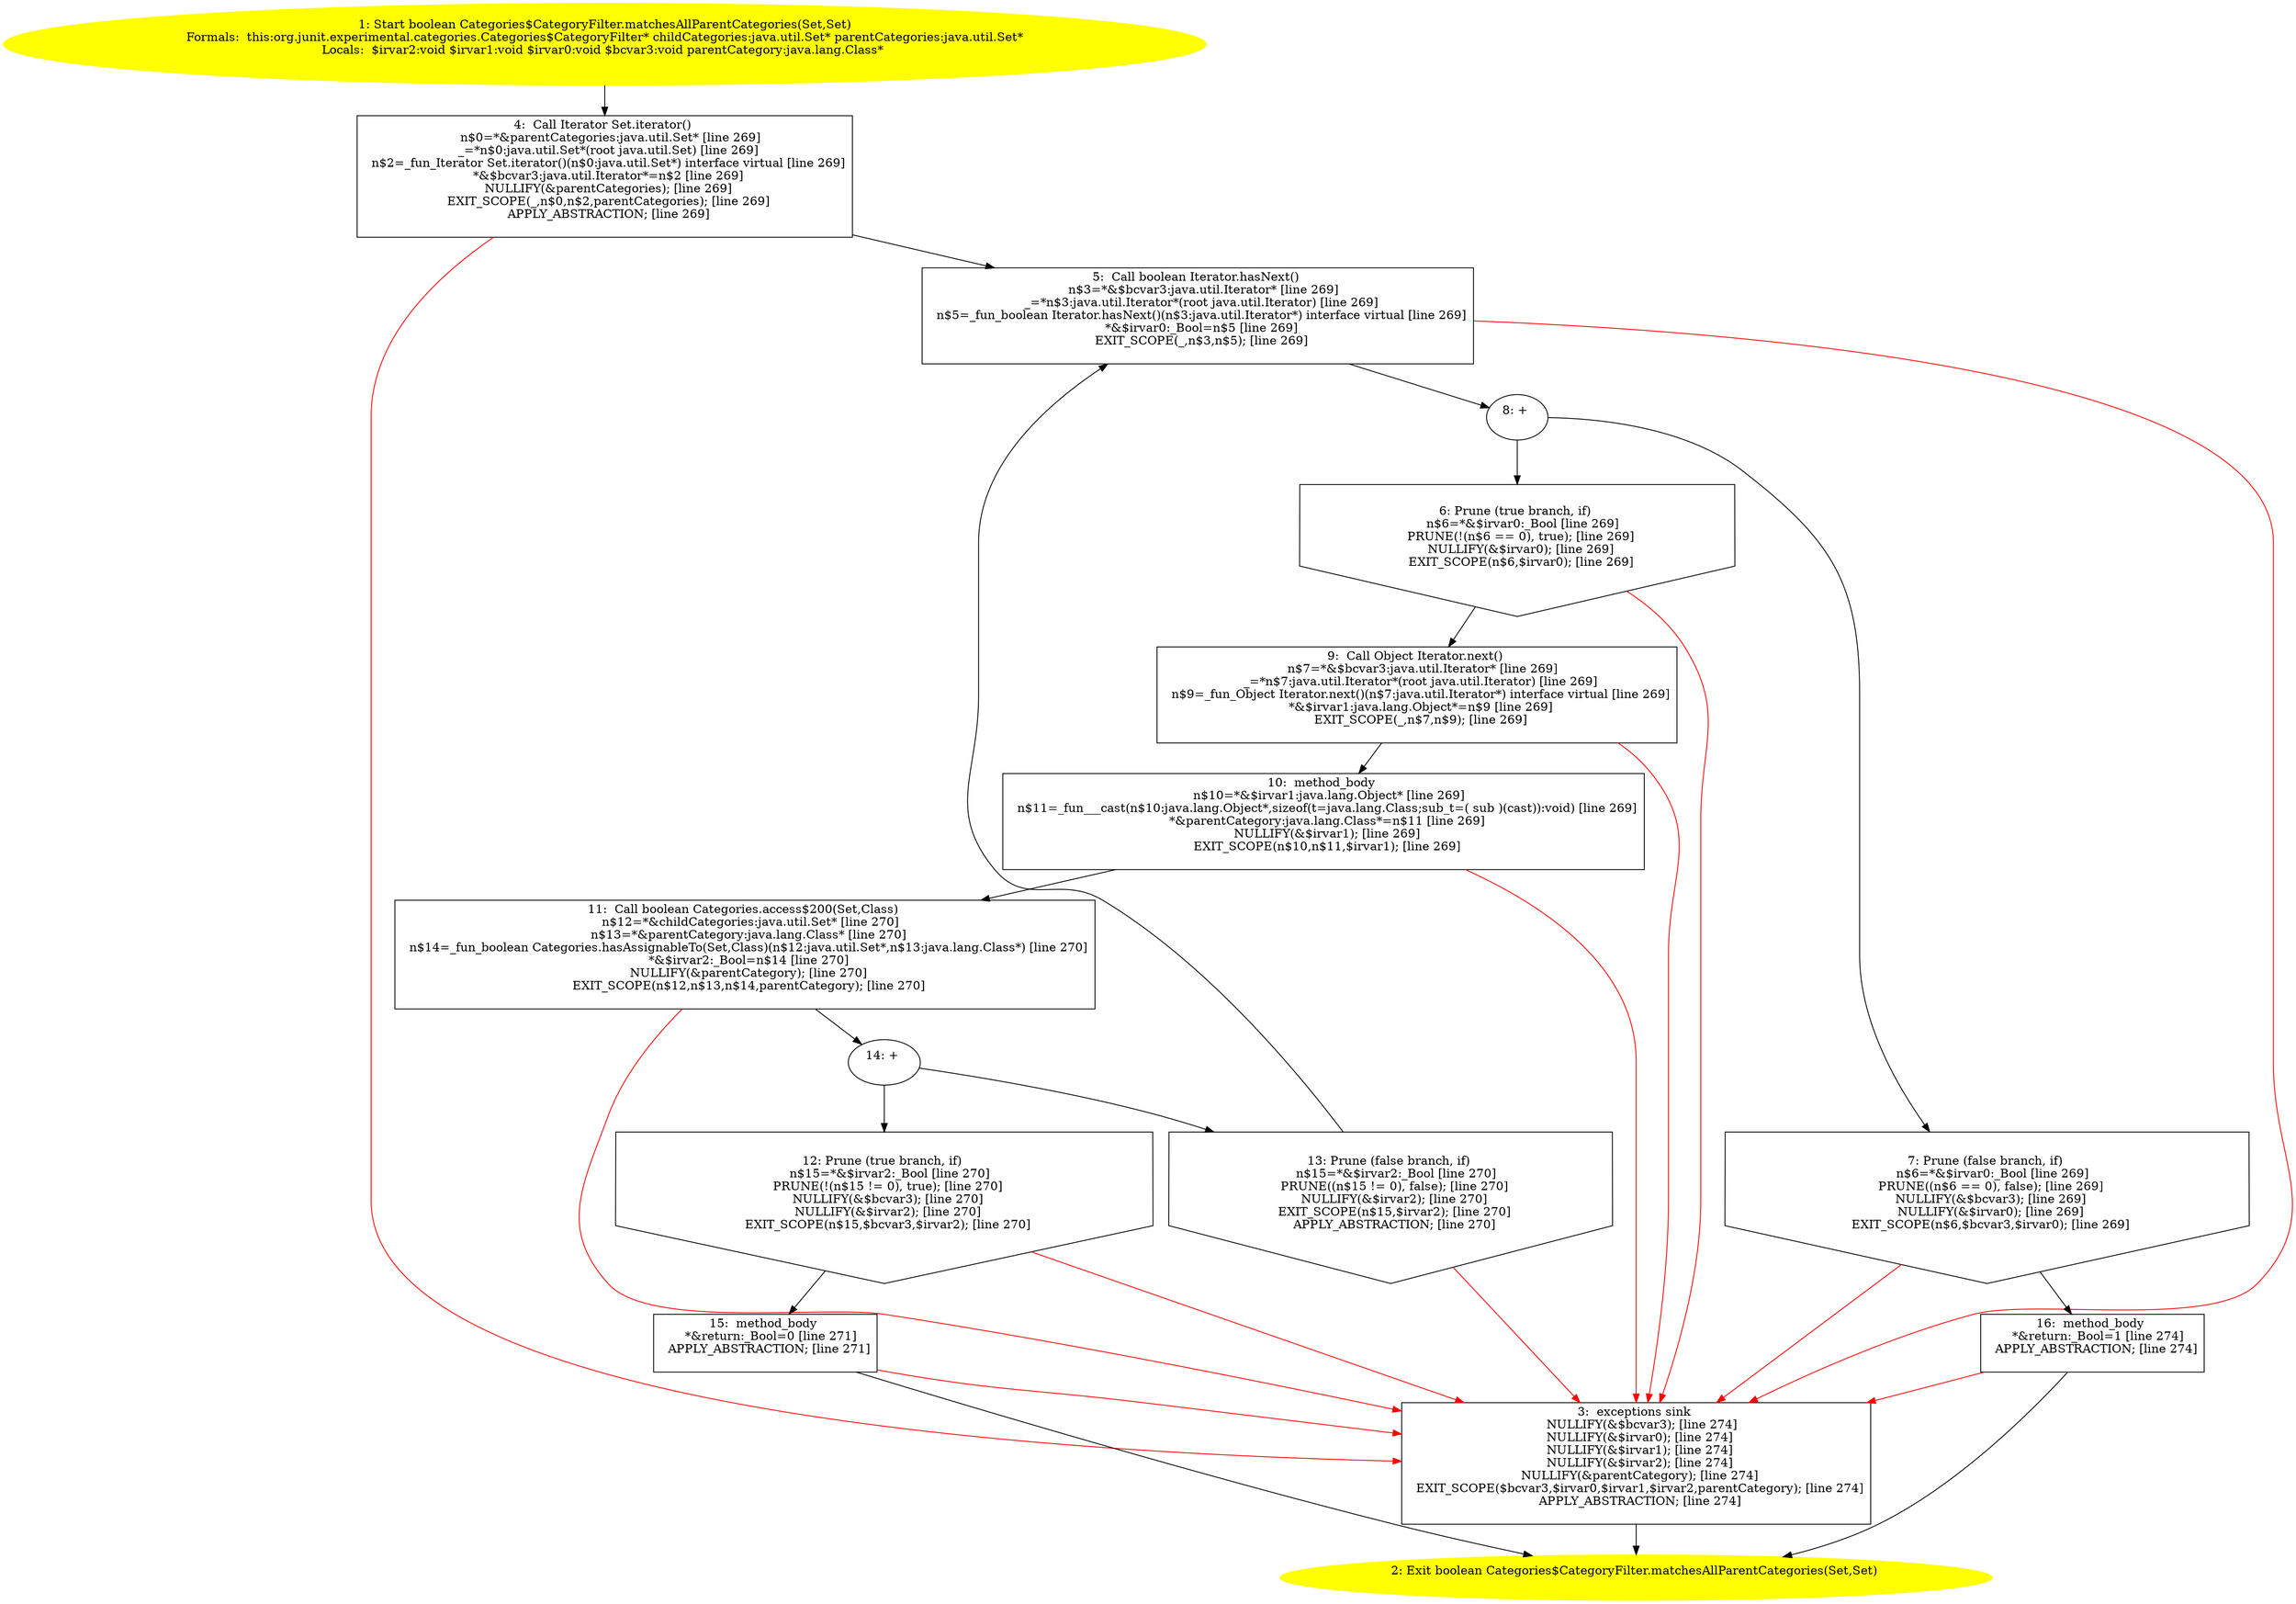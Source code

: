 /* @generated */
digraph cfg {
"org.junit.experimental.categories.Categories$CategoryFilter.matchesAllParentCategories(java.util.Set.638e82551da74ce07634890cb1f6d1a2_1" [label="1: Start boolean Categories$CategoryFilter.matchesAllParentCategories(Set,Set)\nFormals:  this:org.junit.experimental.categories.Categories$CategoryFilter* childCategories:java.util.Set* parentCategories:java.util.Set*\nLocals:  $irvar2:void $irvar1:void $irvar0:void $bcvar3:void parentCategory:java.lang.Class* \n  " color=yellow style=filled]
	

	 "org.junit.experimental.categories.Categories$CategoryFilter.matchesAllParentCategories(java.util.Set.638e82551da74ce07634890cb1f6d1a2_1" -> "org.junit.experimental.categories.Categories$CategoryFilter.matchesAllParentCategories(java.util.Set.638e82551da74ce07634890cb1f6d1a2_4" ;
"org.junit.experimental.categories.Categories$CategoryFilter.matchesAllParentCategories(java.util.Set.638e82551da74ce07634890cb1f6d1a2_2" [label="2: Exit boolean Categories$CategoryFilter.matchesAllParentCategories(Set,Set) \n  " color=yellow style=filled]
	

"org.junit.experimental.categories.Categories$CategoryFilter.matchesAllParentCategories(java.util.Set.638e82551da74ce07634890cb1f6d1a2_3" [label="3:  exceptions sink \n   NULLIFY(&$bcvar3); [line 274]\n  NULLIFY(&$irvar0); [line 274]\n  NULLIFY(&$irvar1); [line 274]\n  NULLIFY(&$irvar2); [line 274]\n  NULLIFY(&parentCategory); [line 274]\n  EXIT_SCOPE($bcvar3,$irvar0,$irvar1,$irvar2,parentCategory); [line 274]\n  APPLY_ABSTRACTION; [line 274]\n " shape="box"]
	

	 "org.junit.experimental.categories.Categories$CategoryFilter.matchesAllParentCategories(java.util.Set.638e82551da74ce07634890cb1f6d1a2_3" -> "org.junit.experimental.categories.Categories$CategoryFilter.matchesAllParentCategories(java.util.Set.638e82551da74ce07634890cb1f6d1a2_2" ;
"org.junit.experimental.categories.Categories$CategoryFilter.matchesAllParentCategories(java.util.Set.638e82551da74ce07634890cb1f6d1a2_4" [label="4:  Call Iterator Set.iterator() \n   n$0=*&parentCategories:java.util.Set* [line 269]\n  _=*n$0:java.util.Set*(root java.util.Set) [line 269]\n  n$2=_fun_Iterator Set.iterator()(n$0:java.util.Set*) interface virtual [line 269]\n  *&$bcvar3:java.util.Iterator*=n$2 [line 269]\n  NULLIFY(&parentCategories); [line 269]\n  EXIT_SCOPE(_,n$0,n$2,parentCategories); [line 269]\n  APPLY_ABSTRACTION; [line 269]\n " shape="box"]
	

	 "org.junit.experimental.categories.Categories$CategoryFilter.matchesAllParentCategories(java.util.Set.638e82551da74ce07634890cb1f6d1a2_4" -> "org.junit.experimental.categories.Categories$CategoryFilter.matchesAllParentCategories(java.util.Set.638e82551da74ce07634890cb1f6d1a2_5" ;
	 "org.junit.experimental.categories.Categories$CategoryFilter.matchesAllParentCategories(java.util.Set.638e82551da74ce07634890cb1f6d1a2_4" -> "org.junit.experimental.categories.Categories$CategoryFilter.matchesAllParentCategories(java.util.Set.638e82551da74ce07634890cb1f6d1a2_3" [color="red" ];
"org.junit.experimental.categories.Categories$CategoryFilter.matchesAllParentCategories(java.util.Set.638e82551da74ce07634890cb1f6d1a2_5" [label="5:  Call boolean Iterator.hasNext() \n   n$3=*&$bcvar3:java.util.Iterator* [line 269]\n  _=*n$3:java.util.Iterator*(root java.util.Iterator) [line 269]\n  n$5=_fun_boolean Iterator.hasNext()(n$3:java.util.Iterator*) interface virtual [line 269]\n  *&$irvar0:_Bool=n$5 [line 269]\n  EXIT_SCOPE(_,n$3,n$5); [line 269]\n " shape="box"]
	

	 "org.junit.experimental.categories.Categories$CategoryFilter.matchesAllParentCategories(java.util.Set.638e82551da74ce07634890cb1f6d1a2_5" -> "org.junit.experimental.categories.Categories$CategoryFilter.matchesAllParentCategories(java.util.Set.638e82551da74ce07634890cb1f6d1a2_8" ;
	 "org.junit.experimental.categories.Categories$CategoryFilter.matchesAllParentCategories(java.util.Set.638e82551da74ce07634890cb1f6d1a2_5" -> "org.junit.experimental.categories.Categories$CategoryFilter.matchesAllParentCategories(java.util.Set.638e82551da74ce07634890cb1f6d1a2_3" [color="red" ];
"org.junit.experimental.categories.Categories$CategoryFilter.matchesAllParentCategories(java.util.Set.638e82551da74ce07634890cb1f6d1a2_6" [label="6: Prune (true branch, if) \n   n$6=*&$irvar0:_Bool [line 269]\n  PRUNE(!(n$6 == 0), true); [line 269]\n  NULLIFY(&$irvar0); [line 269]\n  EXIT_SCOPE(n$6,$irvar0); [line 269]\n " shape="invhouse"]
	

	 "org.junit.experimental.categories.Categories$CategoryFilter.matchesAllParentCategories(java.util.Set.638e82551da74ce07634890cb1f6d1a2_6" -> "org.junit.experimental.categories.Categories$CategoryFilter.matchesAllParentCategories(java.util.Set.638e82551da74ce07634890cb1f6d1a2_9" ;
	 "org.junit.experimental.categories.Categories$CategoryFilter.matchesAllParentCategories(java.util.Set.638e82551da74ce07634890cb1f6d1a2_6" -> "org.junit.experimental.categories.Categories$CategoryFilter.matchesAllParentCategories(java.util.Set.638e82551da74ce07634890cb1f6d1a2_3" [color="red" ];
"org.junit.experimental.categories.Categories$CategoryFilter.matchesAllParentCategories(java.util.Set.638e82551da74ce07634890cb1f6d1a2_7" [label="7: Prune (false branch, if) \n   n$6=*&$irvar0:_Bool [line 269]\n  PRUNE((n$6 == 0), false); [line 269]\n  NULLIFY(&$bcvar3); [line 269]\n  NULLIFY(&$irvar0); [line 269]\n  EXIT_SCOPE(n$6,$bcvar3,$irvar0); [line 269]\n " shape="invhouse"]
	

	 "org.junit.experimental.categories.Categories$CategoryFilter.matchesAllParentCategories(java.util.Set.638e82551da74ce07634890cb1f6d1a2_7" -> "org.junit.experimental.categories.Categories$CategoryFilter.matchesAllParentCategories(java.util.Set.638e82551da74ce07634890cb1f6d1a2_16" ;
	 "org.junit.experimental.categories.Categories$CategoryFilter.matchesAllParentCategories(java.util.Set.638e82551da74ce07634890cb1f6d1a2_7" -> "org.junit.experimental.categories.Categories$CategoryFilter.matchesAllParentCategories(java.util.Set.638e82551da74ce07634890cb1f6d1a2_3" [color="red" ];
"org.junit.experimental.categories.Categories$CategoryFilter.matchesAllParentCategories(java.util.Set.638e82551da74ce07634890cb1f6d1a2_8" [label="8: + \n  " ]
	

	 "org.junit.experimental.categories.Categories$CategoryFilter.matchesAllParentCategories(java.util.Set.638e82551da74ce07634890cb1f6d1a2_8" -> "org.junit.experimental.categories.Categories$CategoryFilter.matchesAllParentCategories(java.util.Set.638e82551da74ce07634890cb1f6d1a2_6" ;
	 "org.junit.experimental.categories.Categories$CategoryFilter.matchesAllParentCategories(java.util.Set.638e82551da74ce07634890cb1f6d1a2_8" -> "org.junit.experimental.categories.Categories$CategoryFilter.matchesAllParentCategories(java.util.Set.638e82551da74ce07634890cb1f6d1a2_7" ;
"org.junit.experimental.categories.Categories$CategoryFilter.matchesAllParentCategories(java.util.Set.638e82551da74ce07634890cb1f6d1a2_9" [label="9:  Call Object Iterator.next() \n   n$7=*&$bcvar3:java.util.Iterator* [line 269]\n  _=*n$7:java.util.Iterator*(root java.util.Iterator) [line 269]\n  n$9=_fun_Object Iterator.next()(n$7:java.util.Iterator*) interface virtual [line 269]\n  *&$irvar1:java.lang.Object*=n$9 [line 269]\n  EXIT_SCOPE(_,n$7,n$9); [line 269]\n " shape="box"]
	

	 "org.junit.experimental.categories.Categories$CategoryFilter.matchesAllParentCategories(java.util.Set.638e82551da74ce07634890cb1f6d1a2_9" -> "org.junit.experimental.categories.Categories$CategoryFilter.matchesAllParentCategories(java.util.Set.638e82551da74ce07634890cb1f6d1a2_10" ;
	 "org.junit.experimental.categories.Categories$CategoryFilter.matchesAllParentCategories(java.util.Set.638e82551da74ce07634890cb1f6d1a2_9" -> "org.junit.experimental.categories.Categories$CategoryFilter.matchesAllParentCategories(java.util.Set.638e82551da74ce07634890cb1f6d1a2_3" [color="red" ];
"org.junit.experimental.categories.Categories$CategoryFilter.matchesAllParentCategories(java.util.Set.638e82551da74ce07634890cb1f6d1a2_10" [label="10:  method_body \n   n$10=*&$irvar1:java.lang.Object* [line 269]\n  n$11=_fun___cast(n$10:java.lang.Object*,sizeof(t=java.lang.Class;sub_t=( sub )(cast)):void) [line 269]\n  *&parentCategory:java.lang.Class*=n$11 [line 269]\n  NULLIFY(&$irvar1); [line 269]\n  EXIT_SCOPE(n$10,n$11,$irvar1); [line 269]\n " shape="box"]
	

	 "org.junit.experimental.categories.Categories$CategoryFilter.matchesAllParentCategories(java.util.Set.638e82551da74ce07634890cb1f6d1a2_10" -> "org.junit.experimental.categories.Categories$CategoryFilter.matchesAllParentCategories(java.util.Set.638e82551da74ce07634890cb1f6d1a2_11" ;
	 "org.junit.experimental.categories.Categories$CategoryFilter.matchesAllParentCategories(java.util.Set.638e82551da74ce07634890cb1f6d1a2_10" -> "org.junit.experimental.categories.Categories$CategoryFilter.matchesAllParentCategories(java.util.Set.638e82551da74ce07634890cb1f6d1a2_3" [color="red" ];
"org.junit.experimental.categories.Categories$CategoryFilter.matchesAllParentCategories(java.util.Set.638e82551da74ce07634890cb1f6d1a2_11" [label="11:  Call boolean Categories.access$200(Set,Class) \n   n$12=*&childCategories:java.util.Set* [line 270]\n  n$13=*&parentCategory:java.lang.Class* [line 270]\n  n$14=_fun_boolean Categories.hasAssignableTo(Set,Class)(n$12:java.util.Set*,n$13:java.lang.Class*) [line 270]\n  *&$irvar2:_Bool=n$14 [line 270]\n  NULLIFY(&parentCategory); [line 270]\n  EXIT_SCOPE(n$12,n$13,n$14,parentCategory); [line 270]\n " shape="box"]
	

	 "org.junit.experimental.categories.Categories$CategoryFilter.matchesAllParentCategories(java.util.Set.638e82551da74ce07634890cb1f6d1a2_11" -> "org.junit.experimental.categories.Categories$CategoryFilter.matchesAllParentCategories(java.util.Set.638e82551da74ce07634890cb1f6d1a2_14" ;
	 "org.junit.experimental.categories.Categories$CategoryFilter.matchesAllParentCategories(java.util.Set.638e82551da74ce07634890cb1f6d1a2_11" -> "org.junit.experimental.categories.Categories$CategoryFilter.matchesAllParentCategories(java.util.Set.638e82551da74ce07634890cb1f6d1a2_3" [color="red" ];
"org.junit.experimental.categories.Categories$CategoryFilter.matchesAllParentCategories(java.util.Set.638e82551da74ce07634890cb1f6d1a2_12" [label="12: Prune (true branch, if) \n   n$15=*&$irvar2:_Bool [line 270]\n  PRUNE(!(n$15 != 0), true); [line 270]\n  NULLIFY(&$bcvar3); [line 270]\n  NULLIFY(&$irvar2); [line 270]\n  EXIT_SCOPE(n$15,$bcvar3,$irvar2); [line 270]\n " shape="invhouse"]
	

	 "org.junit.experimental.categories.Categories$CategoryFilter.matchesAllParentCategories(java.util.Set.638e82551da74ce07634890cb1f6d1a2_12" -> "org.junit.experimental.categories.Categories$CategoryFilter.matchesAllParentCategories(java.util.Set.638e82551da74ce07634890cb1f6d1a2_15" ;
	 "org.junit.experimental.categories.Categories$CategoryFilter.matchesAllParentCategories(java.util.Set.638e82551da74ce07634890cb1f6d1a2_12" -> "org.junit.experimental.categories.Categories$CategoryFilter.matchesAllParentCategories(java.util.Set.638e82551da74ce07634890cb1f6d1a2_3" [color="red" ];
"org.junit.experimental.categories.Categories$CategoryFilter.matchesAllParentCategories(java.util.Set.638e82551da74ce07634890cb1f6d1a2_13" [label="13: Prune (false branch, if) \n   n$15=*&$irvar2:_Bool [line 270]\n  PRUNE((n$15 != 0), false); [line 270]\n  NULLIFY(&$irvar2); [line 270]\n  EXIT_SCOPE(n$15,$irvar2); [line 270]\n  APPLY_ABSTRACTION; [line 270]\n " shape="invhouse"]
	

	 "org.junit.experimental.categories.Categories$CategoryFilter.matchesAllParentCategories(java.util.Set.638e82551da74ce07634890cb1f6d1a2_13" -> "org.junit.experimental.categories.Categories$CategoryFilter.matchesAllParentCategories(java.util.Set.638e82551da74ce07634890cb1f6d1a2_5" ;
	 "org.junit.experimental.categories.Categories$CategoryFilter.matchesAllParentCategories(java.util.Set.638e82551da74ce07634890cb1f6d1a2_13" -> "org.junit.experimental.categories.Categories$CategoryFilter.matchesAllParentCategories(java.util.Set.638e82551da74ce07634890cb1f6d1a2_3" [color="red" ];
"org.junit.experimental.categories.Categories$CategoryFilter.matchesAllParentCategories(java.util.Set.638e82551da74ce07634890cb1f6d1a2_14" [label="14: + \n  " ]
	

	 "org.junit.experimental.categories.Categories$CategoryFilter.matchesAllParentCategories(java.util.Set.638e82551da74ce07634890cb1f6d1a2_14" -> "org.junit.experimental.categories.Categories$CategoryFilter.matchesAllParentCategories(java.util.Set.638e82551da74ce07634890cb1f6d1a2_12" ;
	 "org.junit.experimental.categories.Categories$CategoryFilter.matchesAllParentCategories(java.util.Set.638e82551da74ce07634890cb1f6d1a2_14" -> "org.junit.experimental.categories.Categories$CategoryFilter.matchesAllParentCategories(java.util.Set.638e82551da74ce07634890cb1f6d1a2_13" ;
"org.junit.experimental.categories.Categories$CategoryFilter.matchesAllParentCategories(java.util.Set.638e82551da74ce07634890cb1f6d1a2_15" [label="15:  method_body \n   *&return:_Bool=0 [line 271]\n  APPLY_ABSTRACTION; [line 271]\n " shape="box"]
	

	 "org.junit.experimental.categories.Categories$CategoryFilter.matchesAllParentCategories(java.util.Set.638e82551da74ce07634890cb1f6d1a2_15" -> "org.junit.experimental.categories.Categories$CategoryFilter.matchesAllParentCategories(java.util.Set.638e82551da74ce07634890cb1f6d1a2_2" ;
	 "org.junit.experimental.categories.Categories$CategoryFilter.matchesAllParentCategories(java.util.Set.638e82551da74ce07634890cb1f6d1a2_15" -> "org.junit.experimental.categories.Categories$CategoryFilter.matchesAllParentCategories(java.util.Set.638e82551da74ce07634890cb1f6d1a2_3" [color="red" ];
"org.junit.experimental.categories.Categories$CategoryFilter.matchesAllParentCategories(java.util.Set.638e82551da74ce07634890cb1f6d1a2_16" [label="16:  method_body \n   *&return:_Bool=1 [line 274]\n  APPLY_ABSTRACTION; [line 274]\n " shape="box"]
	

	 "org.junit.experimental.categories.Categories$CategoryFilter.matchesAllParentCategories(java.util.Set.638e82551da74ce07634890cb1f6d1a2_16" -> "org.junit.experimental.categories.Categories$CategoryFilter.matchesAllParentCategories(java.util.Set.638e82551da74ce07634890cb1f6d1a2_2" ;
	 "org.junit.experimental.categories.Categories$CategoryFilter.matchesAllParentCategories(java.util.Set.638e82551da74ce07634890cb1f6d1a2_16" -> "org.junit.experimental.categories.Categories$CategoryFilter.matchesAllParentCategories(java.util.Set.638e82551da74ce07634890cb1f6d1a2_3" [color="red" ];
}

